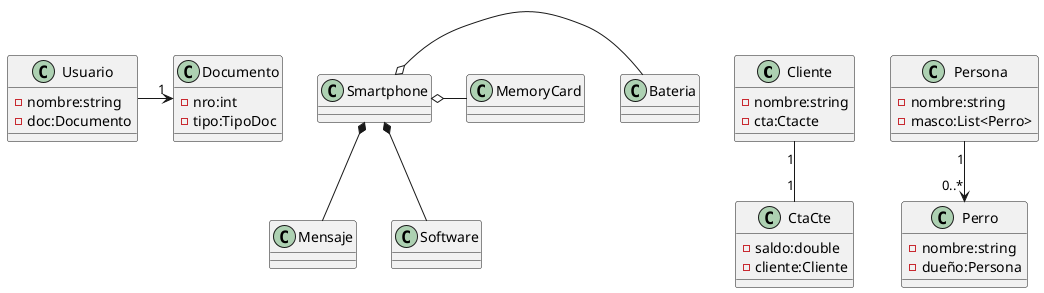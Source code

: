 @startuml
Cliente "1" -- "1" CtaCte
Usuario -> "1" Documento
Persona "1"--> "0..*" Perro

/'Asociacion'/
class Cliente{
-nombre:string
-cta:Ctacte
}

class CtaCte{
-saldo:double
-cliente:Cliente
}

/'Asociacion direccional'/
class Usuario{
-nombre:string
-doc:Documento
}

class Documento{
-nro:int
-tipo:TipoDoc
}


/'Asociacion multidireccional con multiplicidad *(n)'/
class Persona{
-nombre:string
-masco:List<Perro>
}
class Perro{
-nombre:string
-dueño:Persona
}
/'Agregacion y composicion'/
Smartphone o- Bateria
Smartphone o- MemoryCard
Smartphone *-- Mensaje
Smartphone *-- Software

class Smartphone{}
class Bateria{}
class MemoryCard{}
class Mensaje{}
class Software{}

@enduml